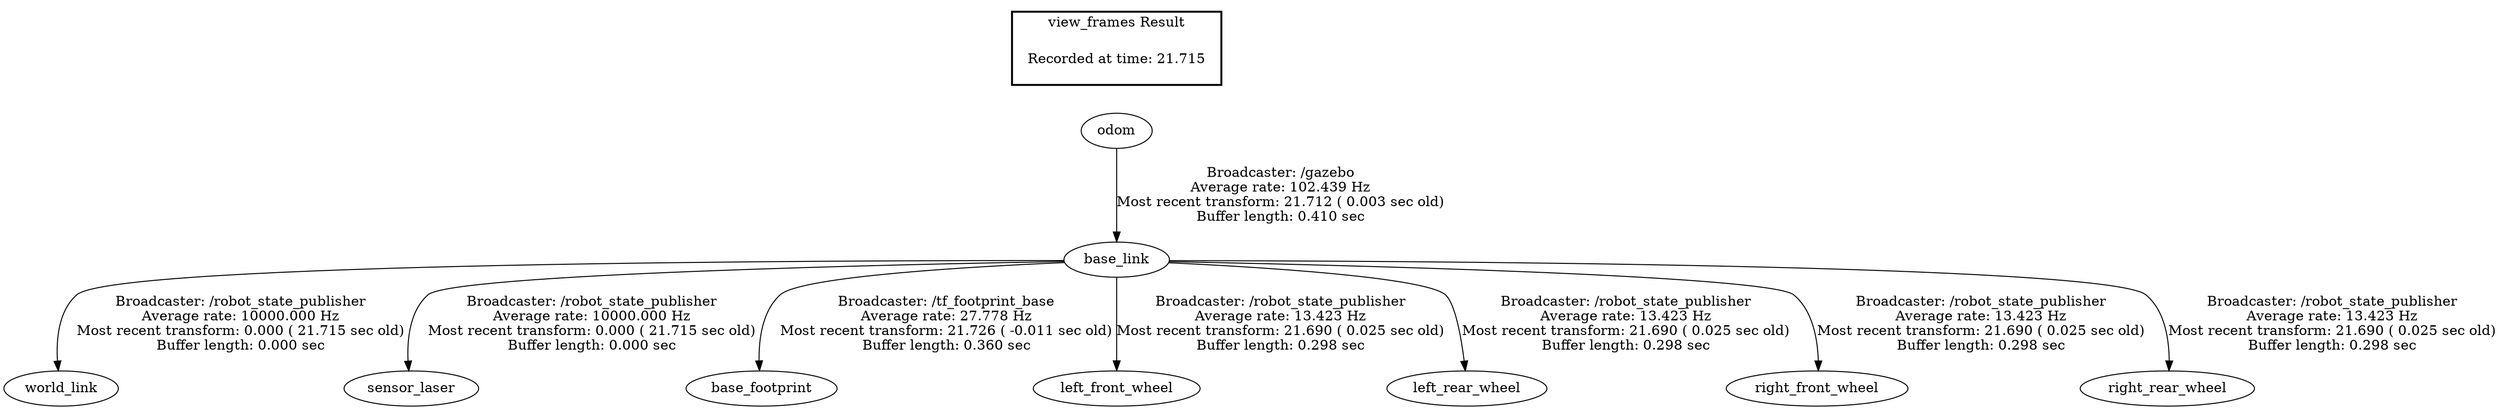 digraph G {
"base_link" -> "world_link"[label="Broadcaster: /robot_state_publisher\nAverage rate: 10000.000 Hz\nMost recent transform: 0.000 ( 21.715 sec old)\nBuffer length: 0.000 sec\n"];
"odom" -> "base_link"[label="Broadcaster: /gazebo\nAverage rate: 102.439 Hz\nMost recent transform: 21.712 ( 0.003 sec old)\nBuffer length: 0.410 sec\n"];
"base_link" -> "sensor_laser"[label="Broadcaster: /robot_state_publisher\nAverage rate: 10000.000 Hz\nMost recent transform: 0.000 ( 21.715 sec old)\nBuffer length: 0.000 sec\n"];
"base_link" -> "base_footprint"[label="Broadcaster: /tf_footprint_base\nAverage rate: 27.778 Hz\nMost recent transform: 21.726 ( -0.011 sec old)\nBuffer length: 0.360 sec\n"];
"base_link" -> "left_front_wheel"[label="Broadcaster: /robot_state_publisher\nAverage rate: 13.423 Hz\nMost recent transform: 21.690 ( 0.025 sec old)\nBuffer length: 0.298 sec\n"];
"base_link" -> "left_rear_wheel"[label="Broadcaster: /robot_state_publisher\nAverage rate: 13.423 Hz\nMost recent transform: 21.690 ( 0.025 sec old)\nBuffer length: 0.298 sec\n"];
"base_link" -> "right_front_wheel"[label="Broadcaster: /robot_state_publisher\nAverage rate: 13.423 Hz\nMost recent transform: 21.690 ( 0.025 sec old)\nBuffer length: 0.298 sec\n"];
"base_link" -> "right_rear_wheel"[label="Broadcaster: /robot_state_publisher\nAverage rate: 13.423 Hz\nMost recent transform: 21.690 ( 0.025 sec old)\nBuffer length: 0.298 sec\n"];
edge [style=invis];
 subgraph cluster_legend { style=bold; color=black; label ="view_frames Result";
"Recorded at time: 21.715"[ shape=plaintext ] ;
 }->"odom";
}